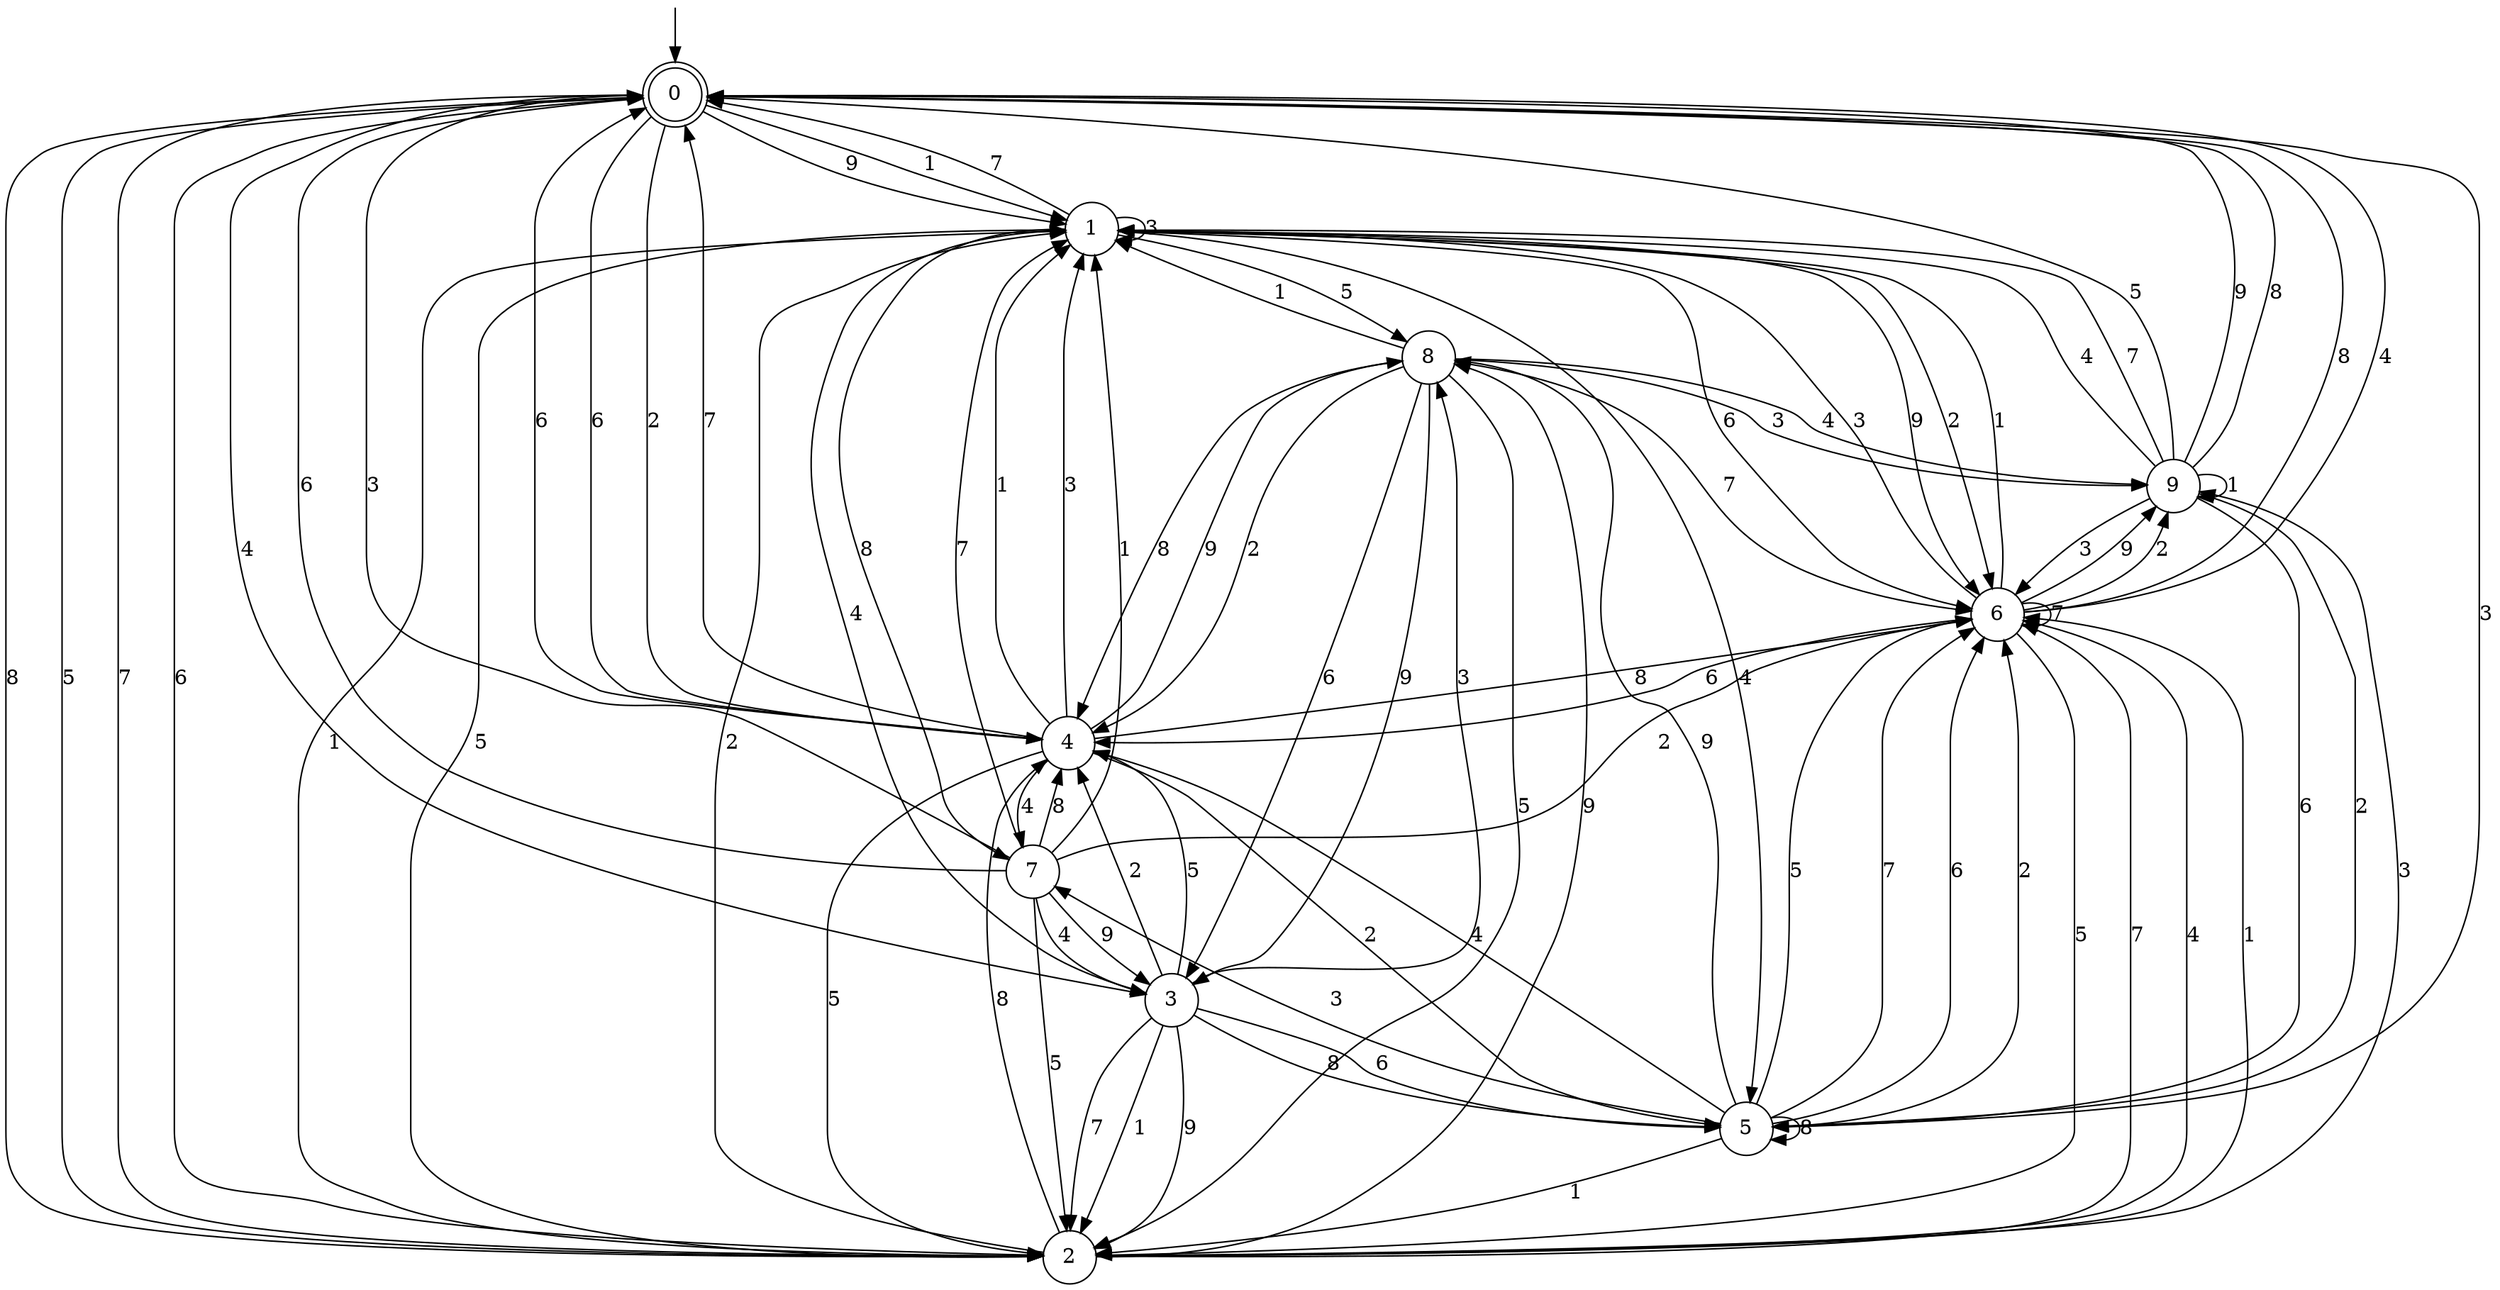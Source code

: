 digraph g {

	s0 [shape="doublecircle" label="0"];
	s1 [shape="circle" label="1"];
	s2 [shape="circle" label="2"];
	s3 [shape="circle" label="3"];
	s4 [shape="circle" label="4"];
	s5 [shape="circle" label="5"];
	s6 [shape="circle" label="6"];
	s7 [shape="circle" label="7"];
	s8 [shape="circle" label="8"];
	s9 [shape="circle" label="9"];
	s0 -> s1 [label="9"];
	s0 -> s2 [label="8"];
	s0 -> s2 [label="5"];
	s0 -> s2 [label="7"];
	s0 -> s3 [label="4"];
	s0 -> s4 [label="6"];
	s0 -> s1 [label="1"];
	s0 -> s4 [label="2"];
	s0 -> s5 [label="3"];
	s1 -> s6 [label="9"];
	s1 -> s7 [label="8"];
	s1 -> s8 [label="5"];
	s1 -> s0 [label="7"];
	s1 -> s5 [label="4"];
	s1 -> s6 [label="6"];
	s1 -> s2 [label="1"];
	s1 -> s6 [label="2"];
	s1 -> s1 [label="3"];
	s2 -> s8 [label="9"];
	s2 -> s4 [label="8"];
	s2 -> s1 [label="5"];
	s2 -> s6 [label="7"];
	s2 -> s6 [label="4"];
	s2 -> s0 [label="6"];
	s2 -> s6 [label="1"];
	s2 -> s1 [label="2"];
	s2 -> s9 [label="3"];
	s3 -> s2 [label="9"];
	s3 -> s5 [label="8"];
	s3 -> s4 [label="5"];
	s3 -> s2 [label="7"];
	s3 -> s1 [label="4"];
	s3 -> s5 [label="6"];
	s3 -> s2 [label="1"];
	s3 -> s4 [label="2"];
	s3 -> s8 [label="3"];
	s4 -> s8 [label="9"];
	s4 -> s6 [label="8"];
	s4 -> s2 [label="5"];
	s4 -> s0 [label="7"];
	s4 -> s7 [label="4"];
	s4 -> s0 [label="6"];
	s4 -> s1 [label="1"];
	s4 -> s5 [label="2"];
	s4 -> s1 [label="3"];
	s5 -> s8 [label="9"];
	s5 -> s5 [label="8"];
	s5 -> s6 [label="5"];
	s5 -> s6 [label="7"];
	s5 -> s4 [label="4"];
	s5 -> s6 [label="6"];
	s5 -> s2 [label="1"];
	s5 -> s6 [label="2"];
	s5 -> s7 [label="3"];
	s6 -> s9 [label="9"];
	s6 -> s0 [label="8"];
	s6 -> s2 [label="5"];
	s6 -> s6 [label="7"];
	s6 -> s0 [label="4"];
	s6 -> s4 [label="6"];
	s6 -> s1 [label="1"];
	s6 -> s9 [label="2"];
	s6 -> s1 [label="3"];
	s7 -> s3 [label="9"];
	s7 -> s4 [label="8"];
	s7 -> s2 [label="5"];
	s7 -> s1 [label="7"];
	s7 -> s3 [label="4"];
	s7 -> s0 [label="6"];
	s7 -> s1 [label="1"];
	s7 -> s6 [label="2"];
	s7 -> s0 [label="3"];
	s8 -> s3 [label="9"];
	s8 -> s4 [label="8"];
	s8 -> s2 [label="5"];
	s8 -> s6 [label="7"];
	s8 -> s9 [label="4"];
	s8 -> s3 [label="6"];
	s8 -> s1 [label="1"];
	s8 -> s4 [label="2"];
	s8 -> s9 [label="3"];
	s9 -> s0 [label="9"];
	s9 -> s0 [label="8"];
	s9 -> s0 [label="5"];
	s9 -> s1 [label="7"];
	s9 -> s1 [label="4"];
	s9 -> s5 [label="6"];
	s9 -> s9 [label="1"];
	s9 -> s5 [label="2"];
	s9 -> s6 [label="3"];

__start0 [label="" shape="none" width="0" height="0"];
__start0 -> s0;

}
